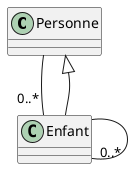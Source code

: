 @startuml
class Personne
class Enfant

Enfant --|> Personne
Personne -- "0..*" Enfant
Enfant -- "0..*" Enfant
@enduml